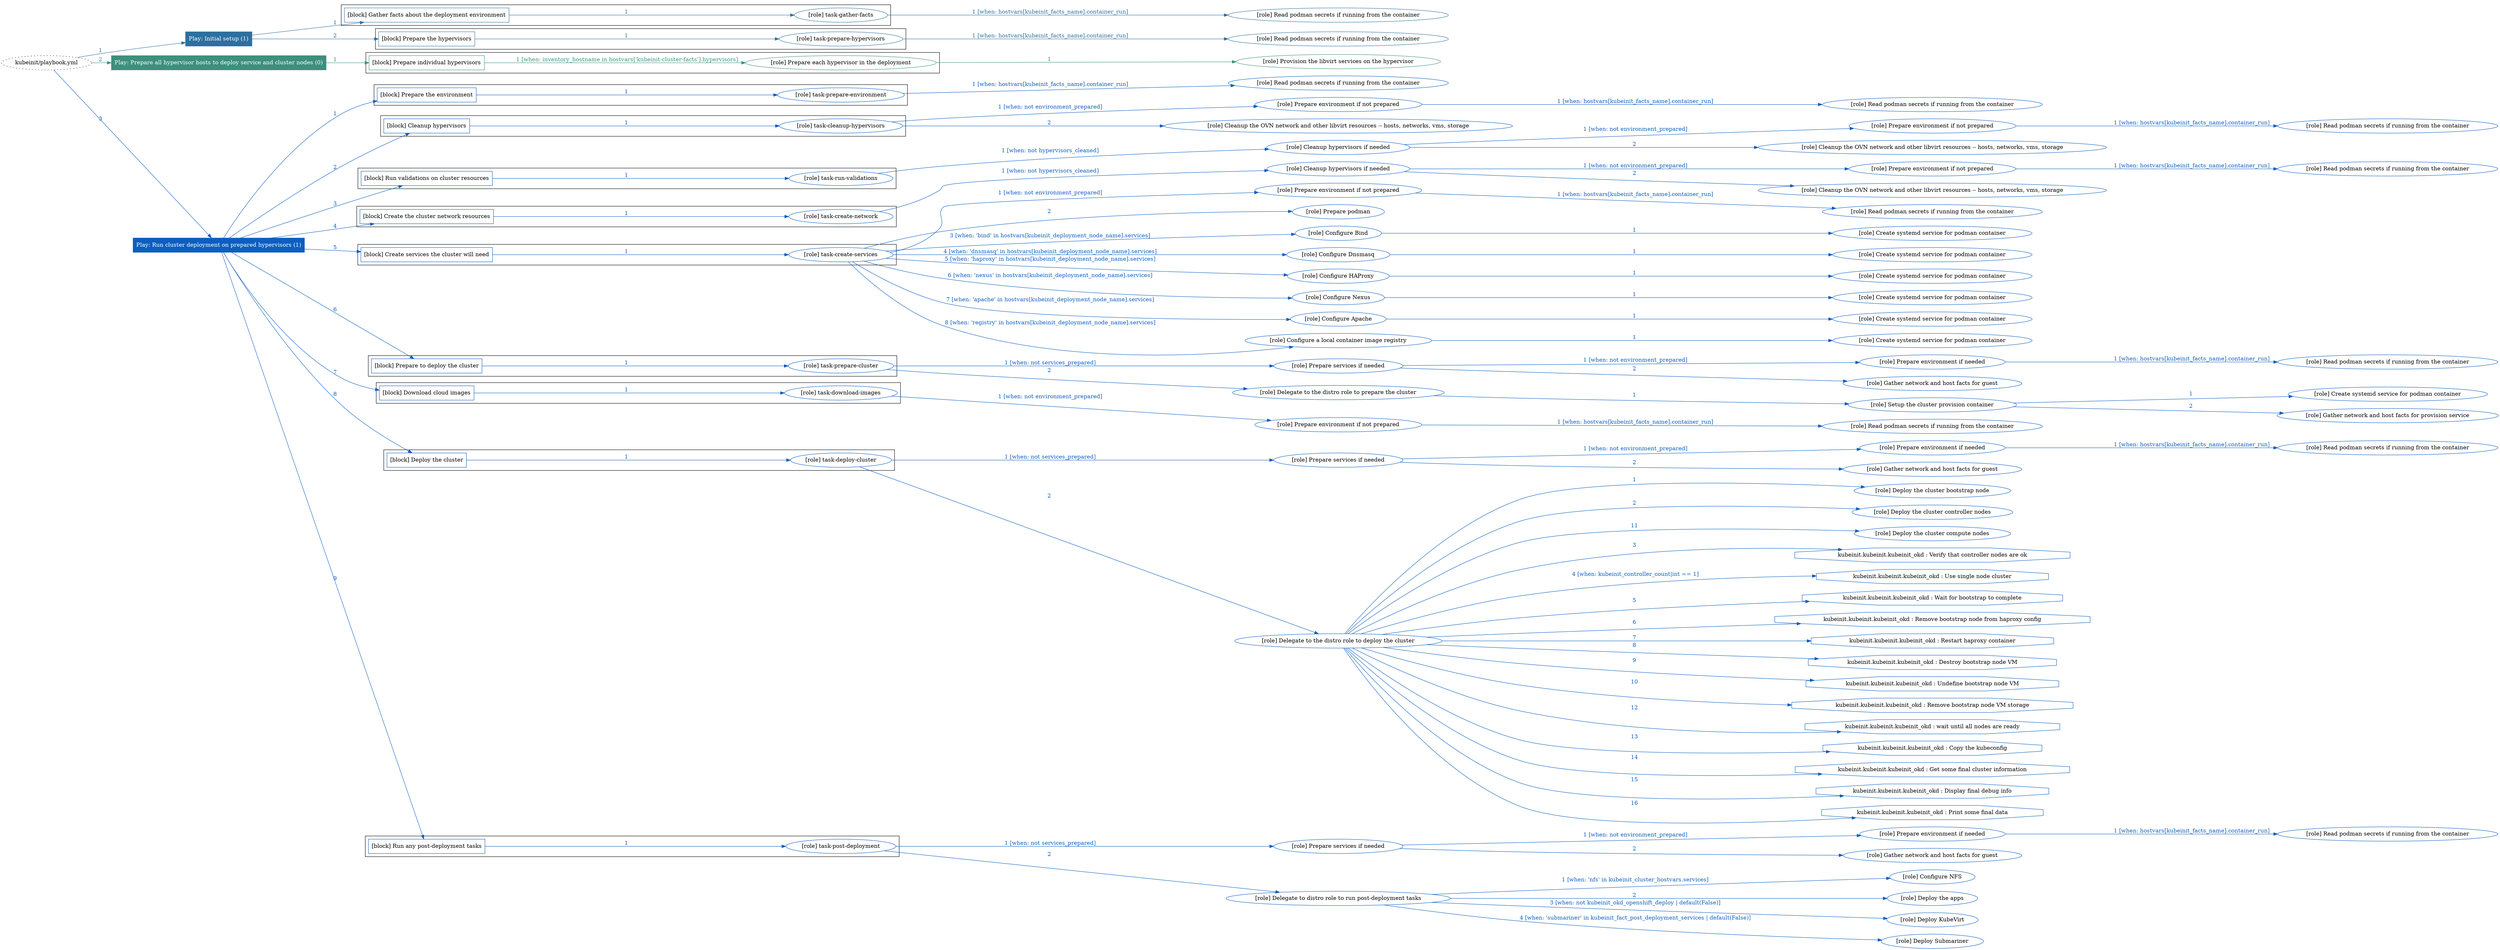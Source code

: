 digraph {
	graph [concentrate=true ordering=in rankdir=LR ratio=fill]
	edge [esep=5 sep=10]
	"kubeinit/playbook.yml" [id=root_node style=dotted]
	play_9a49d886 [label="Play: Initial setup (1)" color="#2c70a0" fontcolor="#ffffff" id=play_9a49d886 shape=box style=filled tooltip=localhost]
	"kubeinit/playbook.yml" -> play_9a49d886 [label="1 " color="#2c70a0" fontcolor="#2c70a0" id=edge_2cb3b88b labeltooltip="1 " tooltip="1 "]
	subgraph "Read podman secrets if running from the container" {
		role_f0ca5e5c [label="[role] Read podman secrets if running from the container" color="#2c70a0" id=role_f0ca5e5c tooltip="Read podman secrets if running from the container"]
	}
	subgraph "task-gather-facts" {
		role_f1d0315c [label="[role] task-gather-facts" color="#2c70a0" id=role_f1d0315c tooltip="task-gather-facts"]
		role_f1d0315c -> role_f0ca5e5c [label="1 [when: hostvars[kubeinit_facts_name].container_run]" color="#2c70a0" fontcolor="#2c70a0" id=edge_c9d08f11 labeltooltip="1 [when: hostvars[kubeinit_facts_name].container_run]" tooltip="1 [when: hostvars[kubeinit_facts_name].container_run]"]
	}
	subgraph "Read podman secrets if running from the container" {
		role_9780ff26 [label="[role] Read podman secrets if running from the container" color="#2c70a0" id=role_9780ff26 tooltip="Read podman secrets if running from the container"]
	}
	subgraph "task-prepare-hypervisors" {
		role_f4b69588 [label="[role] task-prepare-hypervisors" color="#2c70a0" id=role_f4b69588 tooltip="task-prepare-hypervisors"]
		role_f4b69588 -> role_9780ff26 [label="1 [when: hostvars[kubeinit_facts_name].container_run]" color="#2c70a0" fontcolor="#2c70a0" id=edge_d16344e7 labeltooltip="1 [when: hostvars[kubeinit_facts_name].container_run]" tooltip="1 [when: hostvars[kubeinit_facts_name].container_run]"]
	}
	subgraph "Play: Initial setup (1)" {
		play_9a49d886 -> block_0ac7bc30 [label=1 color="#2c70a0" fontcolor="#2c70a0" id=edge_797754d4 labeltooltip=1 tooltip=1]
		subgraph cluster_block_0ac7bc30 {
			block_0ac7bc30 [label="[block] Gather facts about the deployment environment" color="#2c70a0" id=block_0ac7bc30 labeltooltip="Gather facts about the deployment environment" shape=box tooltip="Gather facts about the deployment environment"]
			block_0ac7bc30 -> role_f1d0315c [label="1 " color="#2c70a0" fontcolor="#2c70a0" id=edge_fea5142e labeltooltip="1 " tooltip="1 "]
		}
		play_9a49d886 -> block_101d42f1 [label=2 color="#2c70a0" fontcolor="#2c70a0" id=edge_8c5a77f8 labeltooltip=2 tooltip=2]
		subgraph cluster_block_101d42f1 {
			block_101d42f1 [label="[block] Prepare the hypervisors" color="#2c70a0" id=block_101d42f1 labeltooltip="Prepare the hypervisors" shape=box tooltip="Prepare the hypervisors"]
			block_101d42f1 -> role_f4b69588 [label="1 " color="#2c70a0" fontcolor="#2c70a0" id=edge_10384db9 labeltooltip="1 " tooltip="1 "]
		}
	}
	play_2e9eccb4 [label="Play: Prepare all hypervisor hosts to deploy service and cluster nodes (0)" color="#3c907d" fontcolor="#ffffff" id=play_2e9eccb4 shape=box style=filled tooltip="Play: Prepare all hypervisor hosts to deploy service and cluster nodes (0)"]
	"kubeinit/playbook.yml" -> play_2e9eccb4 [label="2 " color="#3c907d" fontcolor="#3c907d" id=edge_e197b8f7 labeltooltip="2 " tooltip="2 "]
	subgraph "Provision the libvirt services on the hypervisor" {
		role_b46e9e4a [label="[role] Provision the libvirt services on the hypervisor" color="#3c907d" id=role_b46e9e4a tooltip="Provision the libvirt services on the hypervisor"]
	}
	subgraph "Prepare each hypervisor in the deployment" {
		role_e620b8fc [label="[role] Prepare each hypervisor in the deployment" color="#3c907d" id=role_e620b8fc tooltip="Prepare each hypervisor in the deployment"]
		role_e620b8fc -> role_b46e9e4a [label="1 " color="#3c907d" fontcolor="#3c907d" id=edge_a713f6ac labeltooltip="1 " tooltip="1 "]
	}
	subgraph "Play: Prepare all hypervisor hosts to deploy service and cluster nodes (0)" {
		play_2e9eccb4 -> block_82f52433 [label=1 color="#3c907d" fontcolor="#3c907d" id=edge_a8820c9a labeltooltip=1 tooltip=1]
		subgraph cluster_block_82f52433 {
			block_82f52433 [label="[block] Prepare individual hypervisors" color="#3c907d" id=block_82f52433 labeltooltip="Prepare individual hypervisors" shape=box tooltip="Prepare individual hypervisors"]
			block_82f52433 -> role_e620b8fc [label="1 [when: inventory_hostname in hostvars['kubeinit-cluster-facts'].hypervisors]" color="#3c907d" fontcolor="#3c907d" id=edge_806ddf7c labeltooltip="1 [when: inventory_hostname in hostvars['kubeinit-cluster-facts'].hypervisors]" tooltip="1 [when: inventory_hostname in hostvars['kubeinit-cluster-facts'].hypervisors]"]
		}
	}
	play_9961d7b7 [label="Play: Run cluster deployment on prepared hypervisors (1)" color="#0d5ebf" fontcolor="#ffffff" id=play_9961d7b7 shape=box style=filled tooltip=localhost]
	"kubeinit/playbook.yml" -> play_9961d7b7 [label="3 " color="#0d5ebf" fontcolor="#0d5ebf" id=edge_6f1f3fe3 labeltooltip="3 " tooltip="3 "]
	subgraph "Read podman secrets if running from the container" {
		role_4f431815 [label="[role] Read podman secrets if running from the container" color="#0d5ebf" id=role_4f431815 tooltip="Read podman secrets if running from the container"]
	}
	subgraph "task-prepare-environment" {
		role_6564f84c [label="[role] task-prepare-environment" color="#0d5ebf" id=role_6564f84c tooltip="task-prepare-environment"]
		role_6564f84c -> role_4f431815 [label="1 [when: hostvars[kubeinit_facts_name].container_run]" color="#0d5ebf" fontcolor="#0d5ebf" id=edge_4dfa40a1 labeltooltip="1 [when: hostvars[kubeinit_facts_name].container_run]" tooltip="1 [when: hostvars[kubeinit_facts_name].container_run]"]
	}
	subgraph "Read podman secrets if running from the container" {
		role_d93d198d [label="[role] Read podman secrets if running from the container" color="#0d5ebf" id=role_d93d198d tooltip="Read podman secrets if running from the container"]
	}
	subgraph "Prepare environment if not prepared" {
		role_6ef48451 [label="[role] Prepare environment if not prepared" color="#0d5ebf" id=role_6ef48451 tooltip="Prepare environment if not prepared"]
		role_6ef48451 -> role_d93d198d [label="1 [when: hostvars[kubeinit_facts_name].container_run]" color="#0d5ebf" fontcolor="#0d5ebf" id=edge_88fde32c labeltooltip="1 [when: hostvars[kubeinit_facts_name].container_run]" tooltip="1 [when: hostvars[kubeinit_facts_name].container_run]"]
	}
	subgraph "Cleanup the OVN network and other libvirt resources -- hosts, networks, vms, storage" {
		role_433fa0b9 [label="[role] Cleanup the OVN network and other libvirt resources -- hosts, networks, vms, storage" color="#0d5ebf" id=role_433fa0b9 tooltip="Cleanup the OVN network and other libvirt resources -- hosts, networks, vms, storage"]
	}
	subgraph "task-cleanup-hypervisors" {
		role_1d47dff2 [label="[role] task-cleanup-hypervisors" color="#0d5ebf" id=role_1d47dff2 tooltip="task-cleanup-hypervisors"]
		role_1d47dff2 -> role_6ef48451 [label="1 [when: not environment_prepared]" color="#0d5ebf" fontcolor="#0d5ebf" id=edge_7a0db2bb labeltooltip="1 [when: not environment_prepared]" tooltip="1 [when: not environment_prepared]"]
		role_1d47dff2 -> role_433fa0b9 [label="2 " color="#0d5ebf" fontcolor="#0d5ebf" id=edge_73c0f819 labeltooltip="2 " tooltip="2 "]
	}
	subgraph "Read podman secrets if running from the container" {
		role_54913c80 [label="[role] Read podman secrets if running from the container" color="#0d5ebf" id=role_54913c80 tooltip="Read podman secrets if running from the container"]
	}
	subgraph "Prepare environment if not prepared" {
		role_45a4f38b [label="[role] Prepare environment if not prepared" color="#0d5ebf" id=role_45a4f38b tooltip="Prepare environment if not prepared"]
		role_45a4f38b -> role_54913c80 [label="1 [when: hostvars[kubeinit_facts_name].container_run]" color="#0d5ebf" fontcolor="#0d5ebf" id=edge_9c9dfffb labeltooltip="1 [when: hostvars[kubeinit_facts_name].container_run]" tooltip="1 [when: hostvars[kubeinit_facts_name].container_run]"]
	}
	subgraph "Cleanup the OVN network and other libvirt resources -- hosts, networks, vms, storage" {
		role_a6beb593 [label="[role] Cleanup the OVN network and other libvirt resources -- hosts, networks, vms, storage" color="#0d5ebf" id=role_a6beb593 tooltip="Cleanup the OVN network and other libvirt resources -- hosts, networks, vms, storage"]
	}
	subgraph "Cleanup hypervisors if needed" {
		role_bee34b98 [label="[role] Cleanup hypervisors if needed" color="#0d5ebf" id=role_bee34b98 tooltip="Cleanup hypervisors if needed"]
		role_bee34b98 -> role_45a4f38b [label="1 [when: not environment_prepared]" color="#0d5ebf" fontcolor="#0d5ebf" id=edge_229ac39c labeltooltip="1 [when: not environment_prepared]" tooltip="1 [when: not environment_prepared]"]
		role_bee34b98 -> role_a6beb593 [label="2 " color="#0d5ebf" fontcolor="#0d5ebf" id=edge_e5b2b0e0 labeltooltip="2 " tooltip="2 "]
	}
	subgraph "task-run-validations" {
		role_4a843adc [label="[role] task-run-validations" color="#0d5ebf" id=role_4a843adc tooltip="task-run-validations"]
		role_4a843adc -> role_bee34b98 [label="1 [when: not hypervisors_cleaned]" color="#0d5ebf" fontcolor="#0d5ebf" id=edge_9d2af654 labeltooltip="1 [when: not hypervisors_cleaned]" tooltip="1 [when: not hypervisors_cleaned]"]
	}
	subgraph "Read podman secrets if running from the container" {
		role_6cd5c07e [label="[role] Read podman secrets if running from the container" color="#0d5ebf" id=role_6cd5c07e tooltip="Read podman secrets if running from the container"]
	}
	subgraph "Prepare environment if not prepared" {
		role_65d5177b [label="[role] Prepare environment if not prepared" color="#0d5ebf" id=role_65d5177b tooltip="Prepare environment if not prepared"]
		role_65d5177b -> role_6cd5c07e [label="1 [when: hostvars[kubeinit_facts_name].container_run]" color="#0d5ebf" fontcolor="#0d5ebf" id=edge_bed6f27f labeltooltip="1 [when: hostvars[kubeinit_facts_name].container_run]" tooltip="1 [when: hostvars[kubeinit_facts_name].container_run]"]
	}
	subgraph "Cleanup the OVN network and other libvirt resources -- hosts, networks, vms, storage" {
		role_6995112b [label="[role] Cleanup the OVN network and other libvirt resources -- hosts, networks, vms, storage" color="#0d5ebf" id=role_6995112b tooltip="Cleanup the OVN network and other libvirt resources -- hosts, networks, vms, storage"]
	}
	subgraph "Cleanup hypervisors if needed" {
		role_285992fb [label="[role] Cleanup hypervisors if needed" color="#0d5ebf" id=role_285992fb tooltip="Cleanup hypervisors if needed"]
		role_285992fb -> role_65d5177b [label="1 [when: not environment_prepared]" color="#0d5ebf" fontcolor="#0d5ebf" id=edge_16bbb29a labeltooltip="1 [when: not environment_prepared]" tooltip="1 [when: not environment_prepared]"]
		role_285992fb -> role_6995112b [label="2 " color="#0d5ebf" fontcolor="#0d5ebf" id=edge_ba98d89c labeltooltip="2 " tooltip="2 "]
	}
	subgraph "task-create-network" {
		role_c0f98c82 [label="[role] task-create-network" color="#0d5ebf" id=role_c0f98c82 tooltip="task-create-network"]
		role_c0f98c82 -> role_285992fb [label="1 [when: not hypervisors_cleaned]" color="#0d5ebf" fontcolor="#0d5ebf" id=edge_a3363f4e labeltooltip="1 [when: not hypervisors_cleaned]" tooltip="1 [when: not hypervisors_cleaned]"]
	}
	subgraph "Read podman secrets if running from the container" {
		role_841a18f6 [label="[role] Read podman secrets if running from the container" color="#0d5ebf" id=role_841a18f6 tooltip="Read podman secrets if running from the container"]
	}
	subgraph "Prepare environment if not prepared" {
		role_a2112939 [label="[role] Prepare environment if not prepared" color="#0d5ebf" id=role_a2112939 tooltip="Prepare environment if not prepared"]
		role_a2112939 -> role_841a18f6 [label="1 [when: hostvars[kubeinit_facts_name].container_run]" color="#0d5ebf" fontcolor="#0d5ebf" id=edge_fafd1e00 labeltooltip="1 [when: hostvars[kubeinit_facts_name].container_run]" tooltip="1 [when: hostvars[kubeinit_facts_name].container_run]"]
	}
	subgraph "Prepare podman" {
		role_4cd0697d [label="[role] Prepare podman" color="#0d5ebf" id=role_4cd0697d tooltip="Prepare podman"]
	}
	subgraph "Create systemd service for podman container" {
		role_448b215c [label="[role] Create systemd service for podman container" color="#0d5ebf" id=role_448b215c tooltip="Create systemd service for podman container"]
	}
	subgraph "Configure Bind" {
		role_80d83614 [label="[role] Configure Bind" color="#0d5ebf" id=role_80d83614 tooltip="Configure Bind"]
		role_80d83614 -> role_448b215c [label="1 " color="#0d5ebf" fontcolor="#0d5ebf" id=edge_de25f154 labeltooltip="1 " tooltip="1 "]
	}
	subgraph "Create systemd service for podman container" {
		role_f3db75c7 [label="[role] Create systemd service for podman container" color="#0d5ebf" id=role_f3db75c7 tooltip="Create systemd service for podman container"]
	}
	subgraph "Configure Dnsmasq" {
		role_fdb0ac92 [label="[role] Configure Dnsmasq" color="#0d5ebf" id=role_fdb0ac92 tooltip="Configure Dnsmasq"]
		role_fdb0ac92 -> role_f3db75c7 [label="1 " color="#0d5ebf" fontcolor="#0d5ebf" id=edge_415501e6 labeltooltip="1 " tooltip="1 "]
	}
	subgraph "Create systemd service for podman container" {
		role_bf90d372 [label="[role] Create systemd service for podman container" color="#0d5ebf" id=role_bf90d372 tooltip="Create systemd service for podman container"]
	}
	subgraph "Configure HAProxy" {
		role_a5fb0224 [label="[role] Configure HAProxy" color="#0d5ebf" id=role_a5fb0224 tooltip="Configure HAProxy"]
		role_a5fb0224 -> role_bf90d372 [label="1 " color="#0d5ebf" fontcolor="#0d5ebf" id=edge_bde6f510 labeltooltip="1 " tooltip="1 "]
	}
	subgraph "Create systemd service for podman container" {
		role_99f45cff [label="[role] Create systemd service for podman container" color="#0d5ebf" id=role_99f45cff tooltip="Create systemd service for podman container"]
	}
	subgraph "Configure Nexus" {
		role_20fae4ad [label="[role] Configure Nexus" color="#0d5ebf" id=role_20fae4ad tooltip="Configure Nexus"]
		role_20fae4ad -> role_99f45cff [label="1 " color="#0d5ebf" fontcolor="#0d5ebf" id=edge_c1149e94 labeltooltip="1 " tooltip="1 "]
	}
	subgraph "Create systemd service for podman container" {
		role_13f6706a [label="[role] Create systemd service for podman container" color="#0d5ebf" id=role_13f6706a tooltip="Create systemd service for podman container"]
	}
	subgraph "Configure Apache" {
		role_f38cd515 [label="[role] Configure Apache" color="#0d5ebf" id=role_f38cd515 tooltip="Configure Apache"]
		role_f38cd515 -> role_13f6706a [label="1 " color="#0d5ebf" fontcolor="#0d5ebf" id=edge_f78136ce labeltooltip="1 " tooltip="1 "]
	}
	subgraph "Create systemd service for podman container" {
		role_01794005 [label="[role] Create systemd service for podman container" color="#0d5ebf" id=role_01794005 tooltip="Create systemd service for podman container"]
	}
	subgraph "Configure a local container image registry" {
		role_766d2fe7 [label="[role] Configure a local container image registry" color="#0d5ebf" id=role_766d2fe7 tooltip="Configure a local container image registry"]
		role_766d2fe7 -> role_01794005 [label="1 " color="#0d5ebf" fontcolor="#0d5ebf" id=edge_41cd95ce labeltooltip="1 " tooltip="1 "]
	}
	subgraph "task-create-services" {
		role_314062df [label="[role] task-create-services" color="#0d5ebf" id=role_314062df tooltip="task-create-services"]
		role_314062df -> role_a2112939 [label="1 [when: not environment_prepared]" color="#0d5ebf" fontcolor="#0d5ebf" id=edge_9b91a1a6 labeltooltip="1 [when: not environment_prepared]" tooltip="1 [when: not environment_prepared]"]
		role_314062df -> role_4cd0697d [label="2 " color="#0d5ebf" fontcolor="#0d5ebf" id=edge_b95ec8ba labeltooltip="2 " tooltip="2 "]
		role_314062df -> role_80d83614 [label="3 [when: 'bind' in hostvars[kubeinit_deployment_node_name].services]" color="#0d5ebf" fontcolor="#0d5ebf" id=edge_d2b8c733 labeltooltip="3 [when: 'bind' in hostvars[kubeinit_deployment_node_name].services]" tooltip="3 [when: 'bind' in hostvars[kubeinit_deployment_node_name].services]"]
		role_314062df -> role_fdb0ac92 [label="4 [when: 'dnsmasq' in hostvars[kubeinit_deployment_node_name].services]" color="#0d5ebf" fontcolor="#0d5ebf" id=edge_8192e9f8 labeltooltip="4 [when: 'dnsmasq' in hostvars[kubeinit_deployment_node_name].services]" tooltip="4 [when: 'dnsmasq' in hostvars[kubeinit_deployment_node_name].services]"]
		role_314062df -> role_a5fb0224 [label="5 [when: 'haproxy' in hostvars[kubeinit_deployment_node_name].services]" color="#0d5ebf" fontcolor="#0d5ebf" id=edge_2c35b207 labeltooltip="5 [when: 'haproxy' in hostvars[kubeinit_deployment_node_name].services]" tooltip="5 [when: 'haproxy' in hostvars[kubeinit_deployment_node_name].services]"]
		role_314062df -> role_20fae4ad [label="6 [when: 'nexus' in hostvars[kubeinit_deployment_node_name].services]" color="#0d5ebf" fontcolor="#0d5ebf" id=edge_3ad7ebd6 labeltooltip="6 [when: 'nexus' in hostvars[kubeinit_deployment_node_name].services]" tooltip="6 [when: 'nexus' in hostvars[kubeinit_deployment_node_name].services]"]
		role_314062df -> role_f38cd515 [label="7 [when: 'apache' in hostvars[kubeinit_deployment_node_name].services]" color="#0d5ebf" fontcolor="#0d5ebf" id=edge_60fc1aec labeltooltip="7 [when: 'apache' in hostvars[kubeinit_deployment_node_name].services]" tooltip="7 [when: 'apache' in hostvars[kubeinit_deployment_node_name].services]"]
		role_314062df -> role_766d2fe7 [label="8 [when: 'registry' in hostvars[kubeinit_deployment_node_name].services]" color="#0d5ebf" fontcolor="#0d5ebf" id=edge_0746521c labeltooltip="8 [when: 'registry' in hostvars[kubeinit_deployment_node_name].services]" tooltip="8 [when: 'registry' in hostvars[kubeinit_deployment_node_name].services]"]
	}
	subgraph "Read podman secrets if running from the container" {
		role_89f335f0 [label="[role] Read podman secrets if running from the container" color="#0d5ebf" id=role_89f335f0 tooltip="Read podman secrets if running from the container"]
	}
	subgraph "Prepare environment if needed" {
		role_f9ba4785 [label="[role] Prepare environment if needed" color="#0d5ebf" id=role_f9ba4785 tooltip="Prepare environment if needed"]
		role_f9ba4785 -> role_89f335f0 [label="1 [when: hostvars[kubeinit_facts_name].container_run]" color="#0d5ebf" fontcolor="#0d5ebf" id=edge_735ff641 labeltooltip="1 [when: hostvars[kubeinit_facts_name].container_run]" tooltip="1 [when: hostvars[kubeinit_facts_name].container_run]"]
	}
	subgraph "Gather network and host facts for guest" {
		role_c3920100 [label="[role] Gather network and host facts for guest" color="#0d5ebf" id=role_c3920100 tooltip="Gather network and host facts for guest"]
	}
	subgraph "Prepare services if needed" {
		role_39b9f75b [label="[role] Prepare services if needed" color="#0d5ebf" id=role_39b9f75b tooltip="Prepare services if needed"]
		role_39b9f75b -> role_f9ba4785 [label="1 [when: not environment_prepared]" color="#0d5ebf" fontcolor="#0d5ebf" id=edge_ef66e9d7 labeltooltip="1 [when: not environment_prepared]" tooltip="1 [when: not environment_prepared]"]
		role_39b9f75b -> role_c3920100 [label="2 " color="#0d5ebf" fontcolor="#0d5ebf" id=edge_e060097c labeltooltip="2 " tooltip="2 "]
	}
	subgraph "Create systemd service for podman container" {
		role_90ed933a [label="[role] Create systemd service for podman container" color="#0d5ebf" id=role_90ed933a tooltip="Create systemd service for podman container"]
	}
	subgraph "Gather network and host facts for provision service" {
		role_43e53450 [label="[role] Gather network and host facts for provision service" color="#0d5ebf" id=role_43e53450 tooltip="Gather network and host facts for provision service"]
	}
	subgraph "Setup the cluster provision container" {
		role_94b5bf09 [label="[role] Setup the cluster provision container" color="#0d5ebf" id=role_94b5bf09 tooltip="Setup the cluster provision container"]
		role_94b5bf09 -> role_90ed933a [label="1 " color="#0d5ebf" fontcolor="#0d5ebf" id=edge_7d7f4fbc labeltooltip="1 " tooltip="1 "]
		role_94b5bf09 -> role_43e53450 [label="2 " color="#0d5ebf" fontcolor="#0d5ebf" id=edge_83ee91b5 labeltooltip="2 " tooltip="2 "]
	}
	subgraph "Delegate to the distro role to prepare the cluster" {
		role_35573018 [label="[role] Delegate to the distro role to prepare the cluster" color="#0d5ebf" id=role_35573018 tooltip="Delegate to the distro role to prepare the cluster"]
		role_35573018 -> role_94b5bf09 [label="1 " color="#0d5ebf" fontcolor="#0d5ebf" id=edge_6b2bd019 labeltooltip="1 " tooltip="1 "]
	}
	subgraph "task-prepare-cluster" {
		role_87993c85 [label="[role] task-prepare-cluster" color="#0d5ebf" id=role_87993c85 tooltip="task-prepare-cluster"]
		role_87993c85 -> role_39b9f75b [label="1 [when: not services_prepared]" color="#0d5ebf" fontcolor="#0d5ebf" id=edge_513a45d9 labeltooltip="1 [when: not services_prepared]" tooltip="1 [when: not services_prepared]"]
		role_87993c85 -> role_35573018 [label="2 " color="#0d5ebf" fontcolor="#0d5ebf" id=edge_8eeb9c5f labeltooltip="2 " tooltip="2 "]
	}
	subgraph "Read podman secrets if running from the container" {
		role_9d23f510 [label="[role] Read podman secrets if running from the container" color="#0d5ebf" id=role_9d23f510 tooltip="Read podman secrets if running from the container"]
	}
	subgraph "Prepare environment if not prepared" {
		role_976a780d [label="[role] Prepare environment if not prepared" color="#0d5ebf" id=role_976a780d tooltip="Prepare environment if not prepared"]
		role_976a780d -> role_9d23f510 [label="1 [when: hostvars[kubeinit_facts_name].container_run]" color="#0d5ebf" fontcolor="#0d5ebf" id=edge_39c3bd87 labeltooltip="1 [when: hostvars[kubeinit_facts_name].container_run]" tooltip="1 [when: hostvars[kubeinit_facts_name].container_run]"]
	}
	subgraph "task-download-images" {
		role_8c8a934b [label="[role] task-download-images" color="#0d5ebf" id=role_8c8a934b tooltip="task-download-images"]
		role_8c8a934b -> role_976a780d [label="1 [when: not environment_prepared]" color="#0d5ebf" fontcolor="#0d5ebf" id=edge_96efdbd9 labeltooltip="1 [when: not environment_prepared]" tooltip="1 [when: not environment_prepared]"]
	}
	subgraph "Read podman secrets if running from the container" {
		role_7f8d3fb6 [label="[role] Read podman secrets if running from the container" color="#0d5ebf" id=role_7f8d3fb6 tooltip="Read podman secrets if running from the container"]
	}
	subgraph "Prepare environment if needed" {
		role_1f17192b [label="[role] Prepare environment if needed" color="#0d5ebf" id=role_1f17192b tooltip="Prepare environment if needed"]
		role_1f17192b -> role_7f8d3fb6 [label="1 [when: hostvars[kubeinit_facts_name].container_run]" color="#0d5ebf" fontcolor="#0d5ebf" id=edge_85456cc6 labeltooltip="1 [when: hostvars[kubeinit_facts_name].container_run]" tooltip="1 [when: hostvars[kubeinit_facts_name].container_run]"]
	}
	subgraph "Gather network and host facts for guest" {
		role_eee3ff0f [label="[role] Gather network and host facts for guest" color="#0d5ebf" id=role_eee3ff0f tooltip="Gather network and host facts for guest"]
	}
	subgraph "Prepare services if needed" {
		role_54d76940 [label="[role] Prepare services if needed" color="#0d5ebf" id=role_54d76940 tooltip="Prepare services if needed"]
		role_54d76940 -> role_1f17192b [label="1 [when: not environment_prepared]" color="#0d5ebf" fontcolor="#0d5ebf" id=edge_7b5e81b5 labeltooltip="1 [when: not environment_prepared]" tooltip="1 [when: not environment_prepared]"]
		role_54d76940 -> role_eee3ff0f [label="2 " color="#0d5ebf" fontcolor="#0d5ebf" id=edge_e205a861 labeltooltip="2 " tooltip="2 "]
	}
	subgraph "Deploy the cluster bootstrap node" {
		role_0102830f [label="[role] Deploy the cluster bootstrap node" color="#0d5ebf" id=role_0102830f tooltip="Deploy the cluster bootstrap node"]
	}
	subgraph "Deploy the cluster controller nodes" {
		role_432fe113 [label="[role] Deploy the cluster controller nodes" color="#0d5ebf" id=role_432fe113 tooltip="Deploy the cluster controller nodes"]
	}
	subgraph "Deploy the cluster compute nodes" {
		role_8a4521e8 [label="[role] Deploy the cluster compute nodes" color="#0d5ebf" id=role_8a4521e8 tooltip="Deploy the cluster compute nodes"]
	}
	subgraph "Delegate to the distro role to deploy the cluster" {
		role_5aa1b377 [label="[role] Delegate to the distro role to deploy the cluster" color="#0d5ebf" id=role_5aa1b377 tooltip="Delegate to the distro role to deploy the cluster"]
		role_5aa1b377 -> role_0102830f [label="1 " color="#0d5ebf" fontcolor="#0d5ebf" id=edge_09bc2f0d labeltooltip="1 " tooltip="1 "]
		role_5aa1b377 -> role_432fe113 [label="2 " color="#0d5ebf" fontcolor="#0d5ebf" id=edge_23aed51b labeltooltip="2 " tooltip="2 "]
		task_04e41594 [label="kubeinit.kubeinit.kubeinit_okd : Verify that controller nodes are ok" color="#0d5ebf" id=task_04e41594 shape=octagon tooltip="kubeinit.kubeinit.kubeinit_okd : Verify that controller nodes are ok"]
		role_5aa1b377 -> task_04e41594 [label="3 " color="#0d5ebf" fontcolor="#0d5ebf" id=edge_ac37fd5a labeltooltip="3 " tooltip="3 "]
		task_a62ea726 [label="kubeinit.kubeinit.kubeinit_okd : Use single node cluster" color="#0d5ebf" id=task_a62ea726 shape=octagon tooltip="kubeinit.kubeinit.kubeinit_okd : Use single node cluster"]
		role_5aa1b377 -> task_a62ea726 [label="4 [when: kubeinit_controller_count|int == 1]" color="#0d5ebf" fontcolor="#0d5ebf" id=edge_d774f035 labeltooltip="4 [when: kubeinit_controller_count|int == 1]" tooltip="4 [when: kubeinit_controller_count|int == 1]"]
		task_05766b0c [label="kubeinit.kubeinit.kubeinit_okd : Wait for bootstrap to complete" color="#0d5ebf" id=task_05766b0c shape=octagon tooltip="kubeinit.kubeinit.kubeinit_okd : Wait for bootstrap to complete"]
		role_5aa1b377 -> task_05766b0c [label="5 " color="#0d5ebf" fontcolor="#0d5ebf" id=edge_a089d762 labeltooltip="5 " tooltip="5 "]
		task_de7596b3 [label="kubeinit.kubeinit.kubeinit_okd : Remove bootstrap node from haproxy config" color="#0d5ebf" id=task_de7596b3 shape=octagon tooltip="kubeinit.kubeinit.kubeinit_okd : Remove bootstrap node from haproxy config"]
		role_5aa1b377 -> task_de7596b3 [label="6 " color="#0d5ebf" fontcolor="#0d5ebf" id=edge_dfcdce35 labeltooltip="6 " tooltip="6 "]
		task_bb10aaf3 [label="kubeinit.kubeinit.kubeinit_okd : Restart haproxy container" color="#0d5ebf" id=task_bb10aaf3 shape=octagon tooltip="kubeinit.kubeinit.kubeinit_okd : Restart haproxy container"]
		role_5aa1b377 -> task_bb10aaf3 [label="7 " color="#0d5ebf" fontcolor="#0d5ebf" id=edge_d50fc592 labeltooltip="7 " tooltip="7 "]
		task_f535cbb1 [label="kubeinit.kubeinit.kubeinit_okd : Destroy bootstrap node VM" color="#0d5ebf" id=task_f535cbb1 shape=octagon tooltip="kubeinit.kubeinit.kubeinit_okd : Destroy bootstrap node VM"]
		role_5aa1b377 -> task_f535cbb1 [label="8 " color="#0d5ebf" fontcolor="#0d5ebf" id=edge_06440539 labeltooltip="8 " tooltip="8 "]
		task_f46f259c [label="kubeinit.kubeinit.kubeinit_okd : Undefine bootstrap node VM" color="#0d5ebf" id=task_f46f259c shape=octagon tooltip="kubeinit.kubeinit.kubeinit_okd : Undefine bootstrap node VM"]
		role_5aa1b377 -> task_f46f259c [label="9 " color="#0d5ebf" fontcolor="#0d5ebf" id=edge_f73e3a2d labeltooltip="9 " tooltip="9 "]
		task_ae85cb6e [label="kubeinit.kubeinit.kubeinit_okd : Remove bootstrap node VM storage" color="#0d5ebf" id=task_ae85cb6e shape=octagon tooltip="kubeinit.kubeinit.kubeinit_okd : Remove bootstrap node VM storage"]
		role_5aa1b377 -> task_ae85cb6e [label="10 " color="#0d5ebf" fontcolor="#0d5ebf" id=edge_4a0ec15b labeltooltip="10 " tooltip="10 "]
		role_5aa1b377 -> role_8a4521e8 [label="11 " color="#0d5ebf" fontcolor="#0d5ebf" id=edge_a16ac5cc labeltooltip="11 " tooltip="11 "]
		task_dad52038 [label="kubeinit.kubeinit.kubeinit_okd : wait until all nodes are ready" color="#0d5ebf" id=task_dad52038 shape=octagon tooltip="kubeinit.kubeinit.kubeinit_okd : wait until all nodes are ready"]
		role_5aa1b377 -> task_dad52038 [label="12 " color="#0d5ebf" fontcolor="#0d5ebf" id=edge_976494b2 labeltooltip="12 " tooltip="12 "]
		task_96fb4be8 [label="kubeinit.kubeinit.kubeinit_okd : Copy the kubeconfig" color="#0d5ebf" id=task_96fb4be8 shape=octagon tooltip="kubeinit.kubeinit.kubeinit_okd : Copy the kubeconfig"]
		role_5aa1b377 -> task_96fb4be8 [label="13 " color="#0d5ebf" fontcolor="#0d5ebf" id=edge_a30240f6 labeltooltip="13 " tooltip="13 "]
		task_d5b2d44d [label="kubeinit.kubeinit.kubeinit_okd : Get some final cluster information" color="#0d5ebf" id=task_d5b2d44d shape=octagon tooltip="kubeinit.kubeinit.kubeinit_okd : Get some final cluster information"]
		role_5aa1b377 -> task_d5b2d44d [label="14 " color="#0d5ebf" fontcolor="#0d5ebf" id=edge_1f625c0e labeltooltip="14 " tooltip="14 "]
		task_6880091f [label="kubeinit.kubeinit.kubeinit_okd : Display final debug info" color="#0d5ebf" id=task_6880091f shape=octagon tooltip="kubeinit.kubeinit.kubeinit_okd : Display final debug info"]
		role_5aa1b377 -> task_6880091f [label="15 " color="#0d5ebf" fontcolor="#0d5ebf" id=edge_e04c1799 labeltooltip="15 " tooltip="15 "]
		task_1ec8acce [label="kubeinit.kubeinit.kubeinit_okd : Print some final data" color="#0d5ebf" id=task_1ec8acce shape=octagon tooltip="kubeinit.kubeinit.kubeinit_okd : Print some final data"]
		role_5aa1b377 -> task_1ec8acce [label="16 " color="#0d5ebf" fontcolor="#0d5ebf" id=edge_1cb20d79 labeltooltip="16 " tooltip="16 "]
	}
	subgraph "task-deploy-cluster" {
		role_8bfff95f [label="[role] task-deploy-cluster" color="#0d5ebf" id=role_8bfff95f tooltip="task-deploy-cluster"]
		role_8bfff95f -> role_54d76940 [label="1 [when: not services_prepared]" color="#0d5ebf" fontcolor="#0d5ebf" id=edge_7e3186a5 labeltooltip="1 [when: not services_prepared]" tooltip="1 [when: not services_prepared]"]
		role_8bfff95f -> role_5aa1b377 [label="2 " color="#0d5ebf" fontcolor="#0d5ebf" id=edge_b1be3a0c labeltooltip="2 " tooltip="2 "]
	}
	subgraph "Read podman secrets if running from the container" {
		role_42f45dff [label="[role] Read podman secrets if running from the container" color="#0d5ebf" id=role_42f45dff tooltip="Read podman secrets if running from the container"]
	}
	subgraph "Prepare environment if needed" {
		role_4516582f [label="[role] Prepare environment if needed" color="#0d5ebf" id=role_4516582f tooltip="Prepare environment if needed"]
		role_4516582f -> role_42f45dff [label="1 [when: hostvars[kubeinit_facts_name].container_run]" color="#0d5ebf" fontcolor="#0d5ebf" id=edge_56648d7e labeltooltip="1 [when: hostvars[kubeinit_facts_name].container_run]" tooltip="1 [when: hostvars[kubeinit_facts_name].container_run]"]
	}
	subgraph "Gather network and host facts for guest" {
		role_06e1383b [label="[role] Gather network and host facts for guest" color="#0d5ebf" id=role_06e1383b tooltip="Gather network and host facts for guest"]
	}
	subgraph "Prepare services if needed" {
		role_44114bcb [label="[role] Prepare services if needed" color="#0d5ebf" id=role_44114bcb tooltip="Prepare services if needed"]
		role_44114bcb -> role_4516582f [label="1 [when: not environment_prepared]" color="#0d5ebf" fontcolor="#0d5ebf" id=edge_3cb6fe7b labeltooltip="1 [when: not environment_prepared]" tooltip="1 [when: not environment_prepared]"]
		role_44114bcb -> role_06e1383b [label="2 " color="#0d5ebf" fontcolor="#0d5ebf" id=edge_1f9cc2a4 labeltooltip="2 " tooltip="2 "]
	}
	subgraph "Configure NFS" {
		role_179d9942 [label="[role] Configure NFS" color="#0d5ebf" id=role_179d9942 tooltip="Configure NFS"]
	}
	subgraph "Deploy the apps" {
		role_996048a6 [label="[role] Deploy the apps" color="#0d5ebf" id=role_996048a6 tooltip="Deploy the apps"]
	}
	subgraph "Deploy KubeVirt" {
		role_c1a88c30 [label="[role] Deploy KubeVirt" color="#0d5ebf" id=role_c1a88c30 tooltip="Deploy KubeVirt"]
	}
	subgraph "Deploy Submariner" {
		role_c7699a9e [label="[role] Deploy Submariner" color="#0d5ebf" id=role_c7699a9e tooltip="Deploy Submariner"]
	}
	subgraph "Delegate to distro role to run post-deployment tasks" {
		role_e0a2f793 [label="[role] Delegate to distro role to run post-deployment tasks" color="#0d5ebf" id=role_e0a2f793 tooltip="Delegate to distro role to run post-deployment tasks"]
		role_e0a2f793 -> role_179d9942 [label="1 [when: 'nfs' in kubeinit_cluster_hostvars.services]" color="#0d5ebf" fontcolor="#0d5ebf" id=edge_41768e54 labeltooltip="1 [when: 'nfs' in kubeinit_cluster_hostvars.services]" tooltip="1 [when: 'nfs' in kubeinit_cluster_hostvars.services]"]
		role_e0a2f793 -> role_996048a6 [label="2 " color="#0d5ebf" fontcolor="#0d5ebf" id=edge_1dbdc688 labeltooltip="2 " tooltip="2 "]
		role_e0a2f793 -> role_c1a88c30 [label="3 [when: not kubeinit_okd_openshift_deploy | default(False)]" color="#0d5ebf" fontcolor="#0d5ebf" id=edge_699bd93e labeltooltip="3 [when: not kubeinit_okd_openshift_deploy | default(False)]" tooltip="3 [when: not kubeinit_okd_openshift_deploy | default(False)]"]
		role_e0a2f793 -> role_c7699a9e [label="4 [when: 'submariner' in kubeinit_fact_post_deployment_services | default(False)]" color="#0d5ebf" fontcolor="#0d5ebf" id=edge_03b5eac9 labeltooltip="4 [when: 'submariner' in kubeinit_fact_post_deployment_services | default(False)]" tooltip="4 [when: 'submariner' in kubeinit_fact_post_deployment_services | default(False)]"]
	}
	subgraph "task-post-deployment" {
		role_4cf944a1 [label="[role] task-post-deployment" color="#0d5ebf" id=role_4cf944a1 tooltip="task-post-deployment"]
		role_4cf944a1 -> role_44114bcb [label="1 [when: not services_prepared]" color="#0d5ebf" fontcolor="#0d5ebf" id=edge_a36fd992 labeltooltip="1 [when: not services_prepared]" tooltip="1 [when: not services_prepared]"]
		role_4cf944a1 -> role_e0a2f793 [label="2 " color="#0d5ebf" fontcolor="#0d5ebf" id=edge_690a36fd labeltooltip="2 " tooltip="2 "]
	}
	subgraph "Play: Run cluster deployment on prepared hypervisors (1)" {
		play_9961d7b7 -> block_163309c4 [label=1 color="#0d5ebf" fontcolor="#0d5ebf" id=edge_ba94dc50 labeltooltip=1 tooltip=1]
		subgraph cluster_block_163309c4 {
			block_163309c4 [label="[block] Prepare the environment" color="#0d5ebf" id=block_163309c4 labeltooltip="Prepare the environment" shape=box tooltip="Prepare the environment"]
			block_163309c4 -> role_6564f84c [label="1 " color="#0d5ebf" fontcolor="#0d5ebf" id=edge_d92bc0ca labeltooltip="1 " tooltip="1 "]
		}
		play_9961d7b7 -> block_de169ee5 [label=2 color="#0d5ebf" fontcolor="#0d5ebf" id=edge_e5bd3571 labeltooltip=2 tooltip=2]
		subgraph cluster_block_de169ee5 {
			block_de169ee5 [label="[block] Cleanup hypervisors" color="#0d5ebf" id=block_de169ee5 labeltooltip="Cleanup hypervisors" shape=box tooltip="Cleanup hypervisors"]
			block_de169ee5 -> role_1d47dff2 [label="1 " color="#0d5ebf" fontcolor="#0d5ebf" id=edge_8757eab7 labeltooltip="1 " tooltip="1 "]
		}
		play_9961d7b7 -> block_1bf3e3d7 [label=3 color="#0d5ebf" fontcolor="#0d5ebf" id=edge_4dabea1d labeltooltip=3 tooltip=3]
		subgraph cluster_block_1bf3e3d7 {
			block_1bf3e3d7 [label="[block] Run validations on cluster resources" color="#0d5ebf" id=block_1bf3e3d7 labeltooltip="Run validations on cluster resources" shape=box tooltip="Run validations on cluster resources"]
			block_1bf3e3d7 -> role_4a843adc [label="1 " color="#0d5ebf" fontcolor="#0d5ebf" id=edge_64b2c851 labeltooltip="1 " tooltip="1 "]
		}
		play_9961d7b7 -> block_e8797cc8 [label=4 color="#0d5ebf" fontcolor="#0d5ebf" id=edge_2dc0f8a5 labeltooltip=4 tooltip=4]
		subgraph cluster_block_e8797cc8 {
			block_e8797cc8 [label="[block] Create the cluster network resources" color="#0d5ebf" id=block_e8797cc8 labeltooltip="Create the cluster network resources" shape=box tooltip="Create the cluster network resources"]
			block_e8797cc8 -> role_c0f98c82 [label="1 " color="#0d5ebf" fontcolor="#0d5ebf" id=edge_2fe088a0 labeltooltip="1 " tooltip="1 "]
		}
		play_9961d7b7 -> block_a7545ec6 [label=5 color="#0d5ebf" fontcolor="#0d5ebf" id=edge_8d73e99f labeltooltip=5 tooltip=5]
		subgraph cluster_block_a7545ec6 {
			block_a7545ec6 [label="[block] Create services the cluster will need" color="#0d5ebf" id=block_a7545ec6 labeltooltip="Create services the cluster will need" shape=box tooltip="Create services the cluster will need"]
			block_a7545ec6 -> role_314062df [label="1 " color="#0d5ebf" fontcolor="#0d5ebf" id=edge_220b2f6a labeltooltip="1 " tooltip="1 "]
		}
		play_9961d7b7 -> block_3b62f5fa [label=6 color="#0d5ebf" fontcolor="#0d5ebf" id=edge_ed28af1f labeltooltip=6 tooltip=6]
		subgraph cluster_block_3b62f5fa {
			block_3b62f5fa [label="[block] Prepare to deploy the cluster" color="#0d5ebf" id=block_3b62f5fa labeltooltip="Prepare to deploy the cluster" shape=box tooltip="Prepare to deploy the cluster"]
			block_3b62f5fa -> role_87993c85 [label="1 " color="#0d5ebf" fontcolor="#0d5ebf" id=edge_032e7b9b labeltooltip="1 " tooltip="1 "]
		}
		play_9961d7b7 -> block_57429228 [label=7 color="#0d5ebf" fontcolor="#0d5ebf" id=edge_3aacb68d labeltooltip=7 tooltip=7]
		subgraph cluster_block_57429228 {
			block_57429228 [label="[block] Download cloud images" color="#0d5ebf" id=block_57429228 labeltooltip="Download cloud images" shape=box tooltip="Download cloud images"]
			block_57429228 -> role_8c8a934b [label="1 " color="#0d5ebf" fontcolor="#0d5ebf" id=edge_bfbc722d labeltooltip="1 " tooltip="1 "]
		}
		play_9961d7b7 -> block_d01a47dc [label=8 color="#0d5ebf" fontcolor="#0d5ebf" id=edge_f74c5b80 labeltooltip=8 tooltip=8]
		subgraph cluster_block_d01a47dc {
			block_d01a47dc [label="[block] Deploy the cluster" color="#0d5ebf" id=block_d01a47dc labeltooltip="Deploy the cluster" shape=box tooltip="Deploy the cluster"]
			block_d01a47dc -> role_8bfff95f [label="1 " color="#0d5ebf" fontcolor="#0d5ebf" id=edge_40cb2047 labeltooltip="1 " tooltip="1 "]
		}
		play_9961d7b7 -> block_7b8c5215 [label=9 color="#0d5ebf" fontcolor="#0d5ebf" id=edge_98537bf7 labeltooltip=9 tooltip=9]
		subgraph cluster_block_7b8c5215 {
			block_7b8c5215 [label="[block] Run any post-deployment tasks" color="#0d5ebf" id=block_7b8c5215 labeltooltip="Run any post-deployment tasks" shape=box tooltip="Run any post-deployment tasks"]
			block_7b8c5215 -> role_4cf944a1 [label="1 " color="#0d5ebf" fontcolor="#0d5ebf" id=edge_6eb146cd labeltooltip="1 " tooltip="1 "]
		}
	}
}
